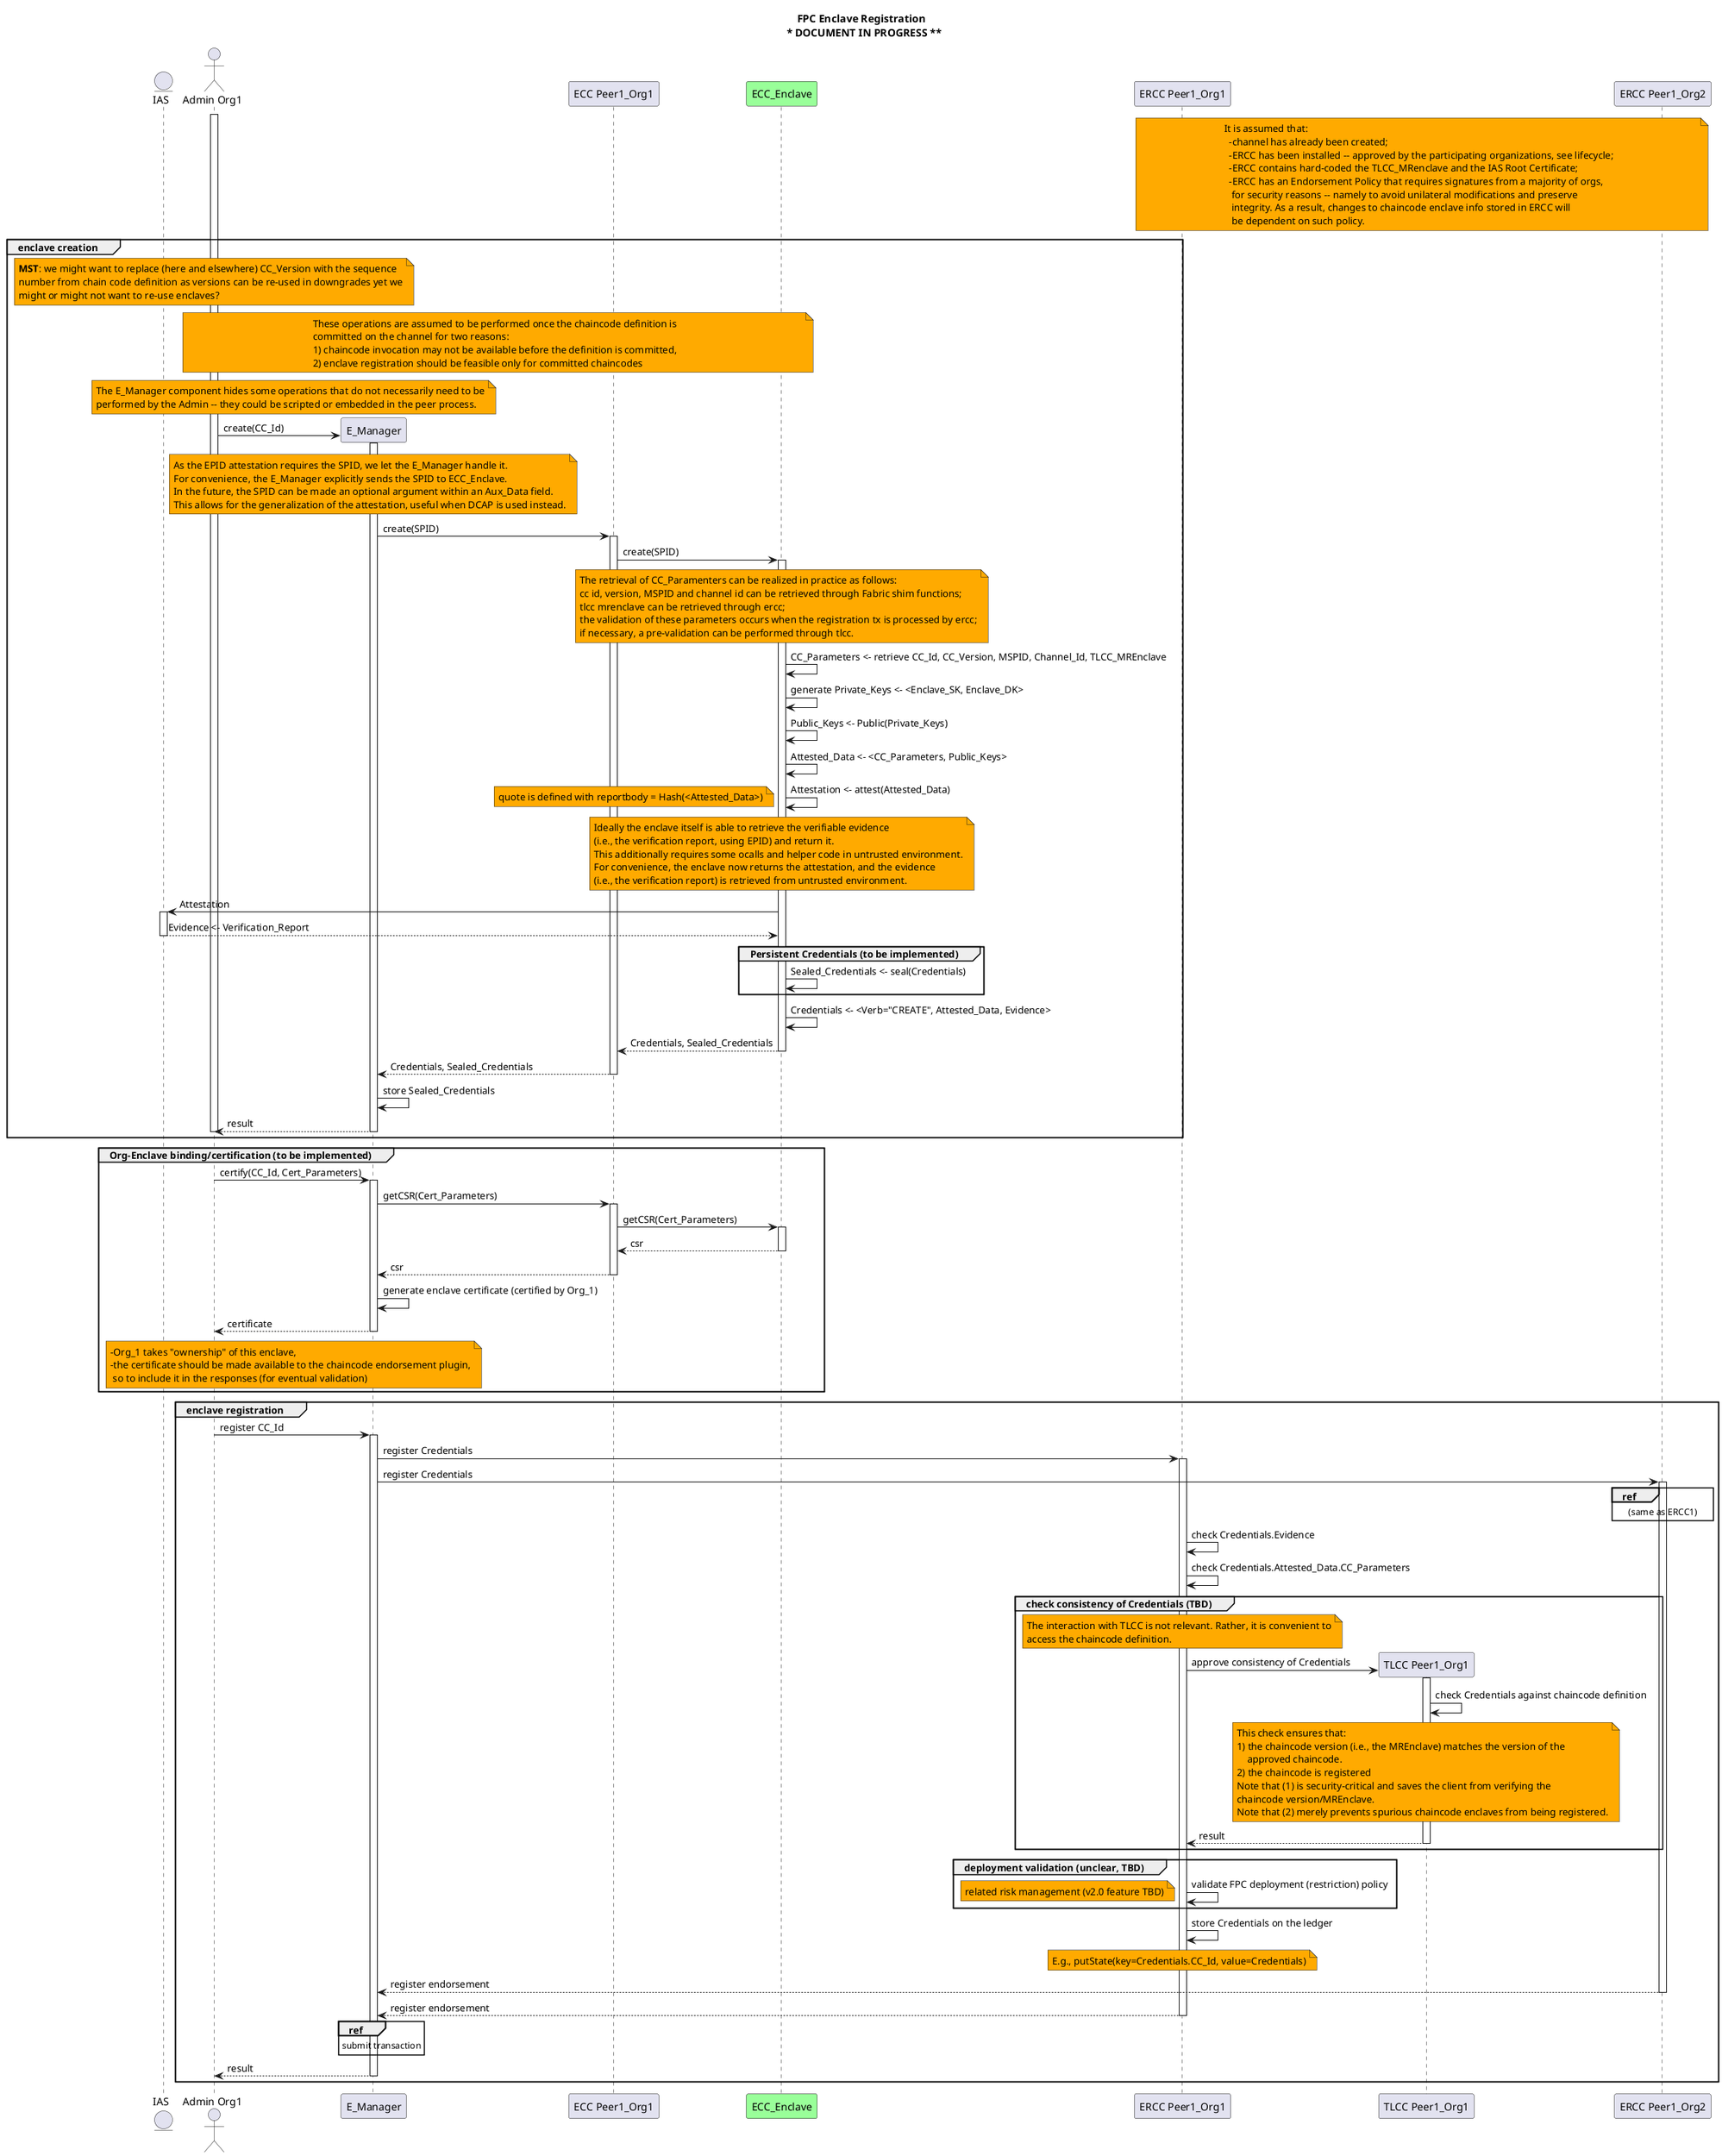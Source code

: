 /'
    Copyright 2020 Intel Corporation
    Copyright IBM Corp. All Rights Reserved.

    SPDX-License-Identifier: Apache-2.0
'/

@startuml

title FPC Enclave Registration \n ***** DOCUMENT IN PROGRESS ******

actor "Admin Org1" as Admin order 10
participant "ECC Peer1_Org1" as ECC1 order 20
participant "ECC_Enclave" as Enclave1 order 30 #99FF99
participant "ERCC Peer1_Org1" as ERCC1 order 40
participant "ERCC Peer1_Org2" as ERCC2 order 50

entity IAS order 1

note over ERCC1, ERCC2 #FFaa00
  It is assumed that:
    -channel has already been created;
    -ERCC has been installed -- approved by the participating organizations, see lifecycle;
    -ERCC contains hard-coded the TLCC_MRenclave and the IAS Root Certificate;
    -ERCC has an Endorsement Policy that requires signatures from a majority of orgs,
     for security reasons -- namely to avoid unilateral modifications and preserve
     integrity. As a result, changes to chaincode enclave info stored in ERCC will
     be dependent on such policy.
end note

group enclave creation
  note over Admin #FFaa00
    **MST**: we might want to replace (here and elsewhere) CC_Version with the sequence
    number from chain code definition as versions can be re-used in downgrades yet we
    might or might not want to re-use enclaves?
  end note

  activate Admin

  note over Admin, Enclave1 #FFaa00
    These operations are assumed to be performed once the chaincode definition is
    committed on the channel for two reasons:
    1) chaincode invocation may not be available before the definition is committed,
    2) enclave registration should be feasible only for committed chaincodes
  end note

  create E_Manager order 15

  note over Admin, E_Manager #FFaa00
    The E_Manager component hides some operations that do not necessarily need to be
    performed by the Admin -- they could be scripted or embedded in the peer process.
  end note

  Admin -> E_Manager ++: create(CC_Id)

  note over E_Manager #FFaa00
    As the EPID attestation requires the SPID, we let the E_Manager handle it.
    For convenience, the E_Manager explicitly sends the SPID to ECC_Enclave.
    In the future, the SPID can be made an optional argument within an Aux_Data field.
    This allows for the generalization of the attestation, useful when DCAP is used instead.
  end note
  E_Manager -> ECC1 ++: create(SPID)

  ECC1 -> Enclave1 ++: create(SPID)

  note over Enclave1 #FFaa00
    The retrieval of CC_Paramenters can be realized in practice as follows:
    cc id, version, MSPID and channel id can be retrieved through Fabric shim functions;
    tlcc mrenclave can be retrieved through ercc;
    the validation of these parameters occurs when the registration tx is processed by ercc;
    if necessary, a pre-validation can be performed through tlcc.
  end note
  Enclave1 -> Enclave1: CC_Parameters <- retrieve CC_Id, CC_Version, MSPID, Channel_Id, TLCC_MREnclave

  Enclave1 -> Enclave1 : generate Private_Keys <- <Enclave_SK, Enclave_DK>
  Enclave1 -> Enclave1 : Public_Keys <- Public(Private_Keys)

  Enclave1 -> Enclave1 : Attested_Data <- <CC_Parameters, Public_Keys>

  Enclave1 -> Enclave1 : Attestation <- attest(Attested_Data)
  note left #FFaa00
    quote is defined with reportbody = Hash(<Attested_Data>)
  end note

  note over Enclave1 #FFaa00
    Ideally the enclave itself is able to retrieve the verifiable evidence
    (i.e., the verification report, using EPID) and return it.
    This additionally requires some ocalls and helper code in untrusted environment.
    For convenience, the enclave now returns the attestation, and the evidence
    (i.e., the verification report) is retrieved from untrusted environment.
  end note
  Enclave1 -> IAS ++: Attestation
  return Evidence <- Verification_Report

  group Persistent Credentials (to be implemented)
    Enclave1 -> Enclave1 : Sealed_Credentials <- seal(Credentials)
  end group

  Enclave1 -> Enclave1 : Credentials <- <Verb="CREATE", Attested_Data, Evidence>
  return Credentials, Sealed_Credentials

  return Credentials, Sealed_Credentials

  E_Manager -> E_Manager : store Sealed_Credentials

  return result /' Admin -> E_Manager '/

  deactivate Admin

'  note over Admin1 #FFaa00
'    **MST**: From an attestation generalization perspective i think there should be just a single
'    call ""GetAttestationProof"" or alike rather than a separate place where you get quote
'    and another where you get the registration report which requires some re-organization of calls.
'    I think from a high-level there should be following three high-level calls either in
'    ECC or ECCMAnager depending on above:
'    - EnclaveCreate (key-gen & imprint of context, i.e., current create/binding flows
'    - EnclaveProof: gets org endorsement-sig, creates report, then quote
'      and, if epid, gets IAS report. 
'    - EnclavePersist: returns sealed state (important for security that this is called only after
'      EnclaveProof [which we might want to enforce using some state-machine?] )
'  end note
'  return ATTESTATION

end

group Org-Enclave binding/certification (to be implemented)
  Admin -> E_Manager ++: certify(CC_Id, Cert_Parameters)
  E_Manager -> ECC1 ++: getCSR(Cert_Parameters)
  ECC1 -> Enclave1 ++: getCSR(Cert_Parameters)
  return csr /' ECC1 -> Enclave1 '/
  return csr /' E_Manager -> ECC1 '/
  E_Manager -> E_Manager : generate enclave certificate (certified by Org_1)
  return certificate
  note over Admin, E_Manager #FFaa00
    -Org_1 takes "ownership" of this enclave,
    -the certificate should be made available to the chaincode endorsement plugin,
     so to include it in the responses (for eventual validation) 
  end note
end group

group enclave registration
  activate Admin
  Admin -> E_Manager ++: register CC_Id
  E_Manager -> ERCC1 ++: register Credentials
  E_Manager -> ERCC2 : register Credentials

  ref over ERCC2
    (same as ERCC1)
  end ref
  activate ERCC2

  ERCC1 -> ERCC1 : check Credentials.Evidence
  ERCC1 -> ERCC1 : check Credentials.Attested_Data.CC_Parameters

  group check consistency of Credentials (TBD)
    note over ERCC1 #FFaa00
        The interaction with TLCC is not relevant. Rather, it is convenient to
        access the chaincode definition.
    end note
    create "TLCC Peer1_Org1" as TLCC1 order 45
    ERCC1 -> TLCC1  ++: approve consistency of Credentials
    TLCC1 -> TLCC1    : check Credentials against chaincode definition
    note over TLCC1 #FFaa00
        This check ensures that:
        1) the chaincode version (i.e., the MREnclave) matches the version of the
            approved chaincode.
        2) the chaincode is registered
        Note that (1) is security-critical and saves the client from verifying the
        chaincode version/MREnclave.
        Note that (2) merely prevents spurious chaincode enclaves from being registered.
    end note
    return result
  end group

  group deployment validation (unclear, TBD)
    ERCC1 -> ERCC1 : validate FPC deployment (restriction) policy
    note left #FFaa00
      related risk management (v2.0 feature TBD)
    end note
  end group

  ERCC1 -> ERCC1 : store Credentials on the ledger
  note over ERCC1 #FFaa00
  E.g., putState(key=Credentials.CC_Id, value=Credentials)
  end note

  return register endorsement /' E_Manager -> ERCC2 '/

  return register endorsement /' E_Manager -> ERCC1 '/

  ref over E_Manager
    submit transaction
  end ref

  return result

  deactivate Admin

end

@enduml
